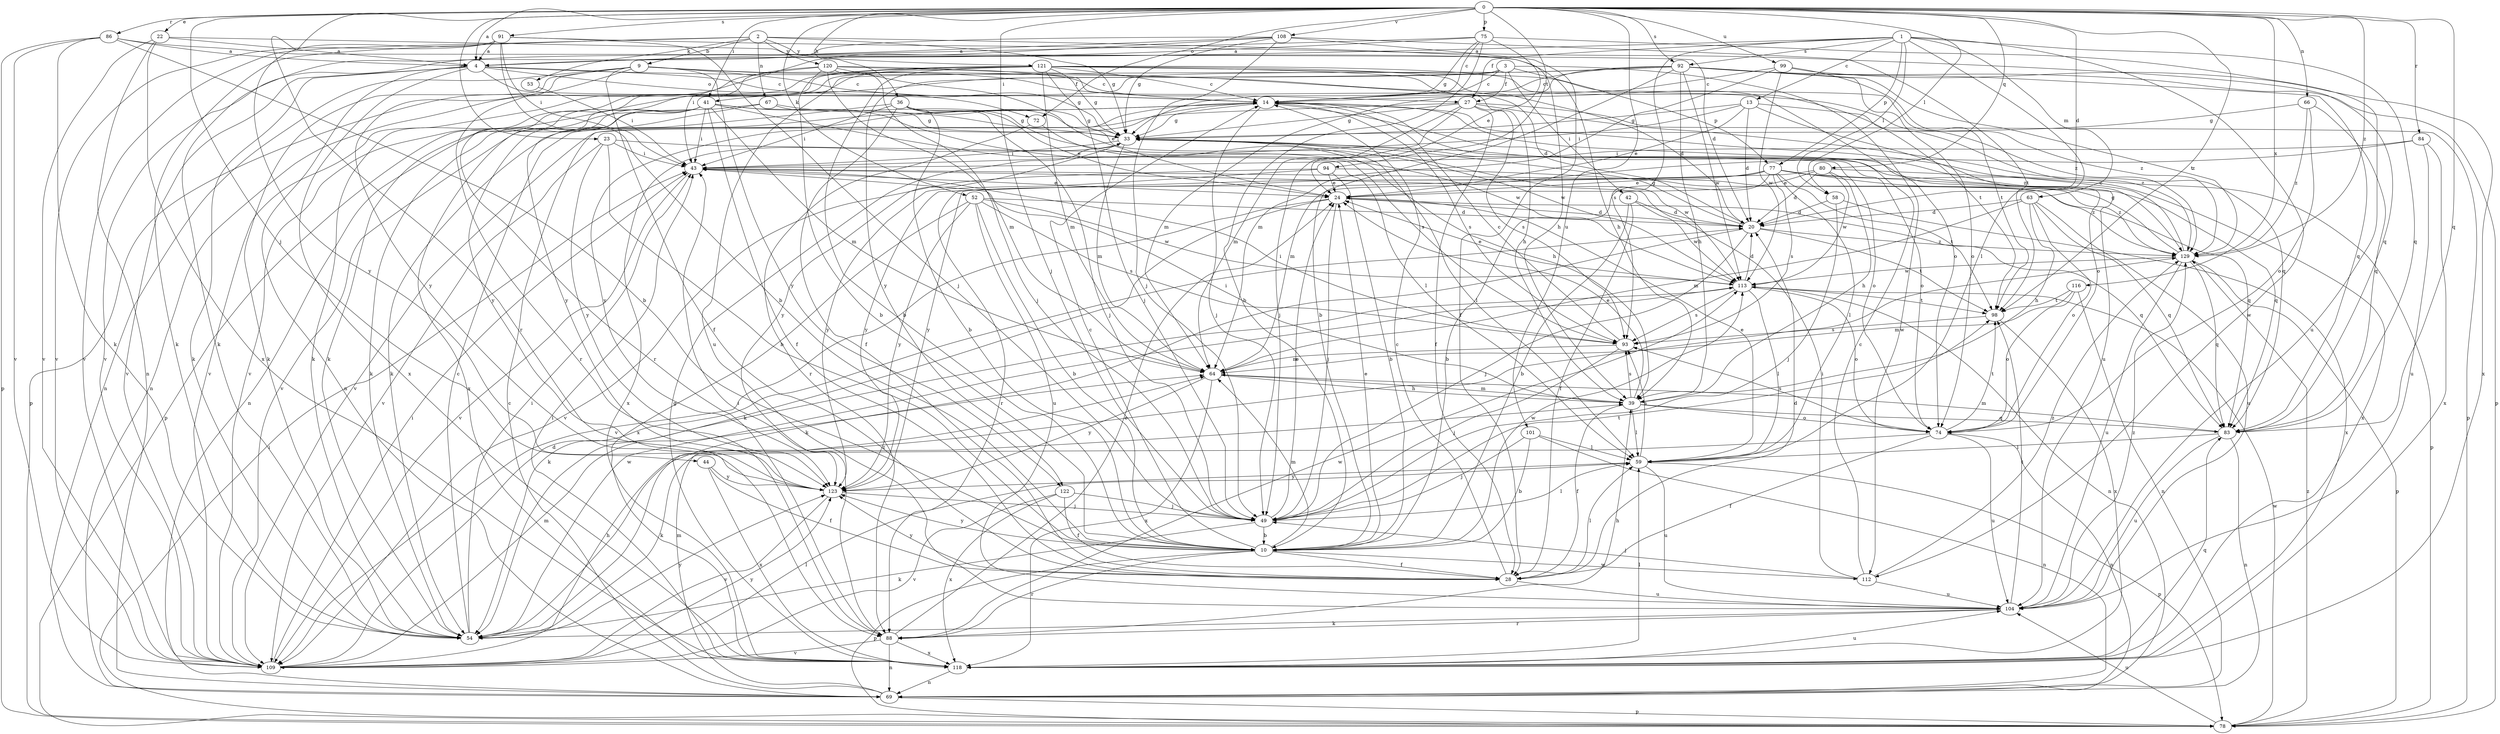 strict digraph  {
0;
1;
2;
3;
4;
9;
10;
13;
14;
20;
22;
23;
24;
27;
28;
33;
36;
39;
41;
42;
43;
44;
49;
52;
53;
54;
58;
59;
63;
64;
66;
67;
69;
72;
74;
75;
77;
78;
80;
83;
84;
86;
88;
91;
92;
93;
94;
98;
99;
101;
104;
108;
109;
112;
113;
116;
118;
120;
121;
122;
123;
129;
0 -> 4  [label=a];
0 -> 20  [label=d];
0 -> 22  [label=e];
0 -> 23  [label=e];
0 -> 36  [label=h];
0 -> 41  [label=i];
0 -> 44  [label=j];
0 -> 49  [label=j];
0 -> 52  [label=k];
0 -> 58  [label=l];
0 -> 66  [label=n];
0 -> 72  [label=o];
0 -> 75  [label=p];
0 -> 80  [label=q];
0 -> 83  [label=q];
0 -> 84  [label=r];
0 -> 86  [label=r];
0 -> 88  [label=r];
0 -> 91  [label=s];
0 -> 92  [label=s];
0 -> 94  [label=t];
0 -> 98  [label=t];
0 -> 99  [label=u];
0 -> 101  [label=u];
0 -> 108  [label=v];
0 -> 116  [label=x];
0 -> 129  [label=z];
1 -> 4  [label=a];
1 -> 13  [label=c];
1 -> 27  [label=f];
1 -> 58  [label=l];
1 -> 59  [label=l];
1 -> 63  [label=m];
1 -> 77  [label=p];
1 -> 83  [label=q];
1 -> 92  [label=s];
1 -> 93  [label=s];
1 -> 112  [label=w];
2 -> 9  [label=b];
2 -> 33  [label=g];
2 -> 39  [label=h];
2 -> 53  [label=k];
2 -> 54  [label=k];
2 -> 67  [label=n];
2 -> 109  [label=v];
2 -> 120  [label=y];
2 -> 121  [label=y];
3 -> 14  [label=c];
3 -> 27  [label=f];
3 -> 41  [label=i];
3 -> 42  [label=i];
3 -> 77  [label=p];
3 -> 112  [label=w];
3 -> 122  [label=y];
4 -> 14  [label=c];
4 -> 33  [label=g];
4 -> 54  [label=k];
4 -> 69  [label=n];
4 -> 72  [label=o];
4 -> 109  [label=v];
4 -> 118  [label=x];
4 -> 129  [label=z];
9 -> 14  [label=c];
9 -> 27  [label=f];
9 -> 28  [label=f];
9 -> 39  [label=h];
9 -> 54  [label=k];
9 -> 69  [label=n];
9 -> 88  [label=r];
9 -> 122  [label=y];
9 -> 123  [label=y];
10 -> 14  [label=c];
10 -> 24  [label=e];
10 -> 28  [label=f];
10 -> 64  [label=m];
10 -> 78  [label=p];
10 -> 88  [label=r];
10 -> 112  [label=w];
10 -> 113  [label=w];
10 -> 123  [label=y];
13 -> 20  [label=d];
13 -> 24  [label=e];
13 -> 33  [label=g];
13 -> 43  [label=i];
13 -> 74  [label=o];
13 -> 129  [label=z];
14 -> 33  [label=g];
14 -> 49  [label=j];
14 -> 54  [label=k];
14 -> 93  [label=s];
14 -> 104  [label=u];
14 -> 123  [label=y];
14 -> 129  [label=z];
20 -> 33  [label=g];
20 -> 49  [label=j];
20 -> 54  [label=k];
20 -> 98  [label=t];
20 -> 129  [label=z];
22 -> 4  [label=a];
22 -> 39  [label=h];
22 -> 69  [label=n];
22 -> 109  [label=v];
22 -> 118  [label=x];
23 -> 10  [label=b];
23 -> 43  [label=i];
23 -> 74  [label=o];
23 -> 109  [label=v];
23 -> 123  [label=y];
24 -> 20  [label=d];
24 -> 49  [label=j];
24 -> 54  [label=k];
24 -> 83  [label=q];
24 -> 109  [label=v];
27 -> 28  [label=f];
27 -> 33  [label=g];
27 -> 49  [label=j];
27 -> 64  [label=m];
27 -> 78  [label=p];
27 -> 83  [label=q];
27 -> 93  [label=s];
27 -> 109  [label=v];
28 -> 14  [label=c];
28 -> 20  [label=d];
28 -> 59  [label=l];
28 -> 104  [label=u];
28 -> 123  [label=y];
33 -> 43  [label=i];
33 -> 59  [label=l];
33 -> 64  [label=m];
33 -> 74  [label=o];
33 -> 113  [label=w];
33 -> 118  [label=x];
33 -> 123  [label=y];
36 -> 10  [label=b];
36 -> 24  [label=e];
36 -> 28  [label=f];
36 -> 33  [label=g];
36 -> 43  [label=i];
36 -> 49  [label=j];
36 -> 113  [label=w];
36 -> 123  [label=y];
39 -> 24  [label=e];
39 -> 28  [label=f];
39 -> 43  [label=i];
39 -> 59  [label=l];
39 -> 64  [label=m];
39 -> 74  [label=o];
39 -> 83  [label=q];
39 -> 93  [label=s];
41 -> 28  [label=f];
41 -> 33  [label=g];
41 -> 43  [label=i];
41 -> 54  [label=k];
41 -> 59  [label=l];
41 -> 64  [label=m];
41 -> 69  [label=n];
41 -> 78  [label=p];
41 -> 93  [label=s];
41 -> 118  [label=x];
42 -> 10  [label=b];
42 -> 20  [label=d];
42 -> 28  [label=f];
42 -> 113  [label=w];
43 -> 24  [label=e];
43 -> 83  [label=q];
43 -> 109  [label=v];
44 -> 28  [label=f];
44 -> 118  [label=x];
44 -> 123  [label=y];
49 -> 10  [label=b];
49 -> 24  [label=e];
49 -> 54  [label=k];
49 -> 59  [label=l];
49 -> 98  [label=t];
52 -> 10  [label=b];
52 -> 20  [label=d];
52 -> 93  [label=s];
52 -> 104  [label=u];
52 -> 113  [label=w];
52 -> 118  [label=x];
52 -> 123  [label=y];
53 -> 43  [label=i];
54 -> 14  [label=c];
54 -> 43  [label=i];
54 -> 113  [label=w];
54 -> 123  [label=y];
54 -> 129  [label=z];
58 -> 20  [label=d];
58 -> 49  [label=j];
58 -> 118  [label=x];
59 -> 24  [label=e];
59 -> 78  [label=p];
59 -> 93  [label=s];
59 -> 104  [label=u];
59 -> 123  [label=y];
63 -> 20  [label=d];
63 -> 39  [label=h];
63 -> 64  [label=m];
63 -> 74  [label=o];
63 -> 83  [label=q];
63 -> 104  [label=u];
64 -> 39  [label=h];
64 -> 118  [label=x];
64 -> 123  [label=y];
66 -> 33  [label=g];
66 -> 74  [label=o];
66 -> 83  [label=q];
66 -> 129  [label=z];
67 -> 33  [label=g];
67 -> 109  [label=v];
67 -> 113  [label=w];
67 -> 123  [label=y];
69 -> 14  [label=c];
69 -> 64  [label=m];
69 -> 78  [label=p];
72 -> 39  [label=h];
72 -> 88  [label=r];
74 -> 28  [label=f];
74 -> 54  [label=k];
74 -> 69  [label=n];
74 -> 93  [label=s];
74 -> 98  [label=t];
74 -> 104  [label=u];
75 -> 4  [label=a];
75 -> 10  [label=b];
75 -> 14  [label=c];
75 -> 24  [label=e];
75 -> 33  [label=g];
75 -> 104  [label=u];
75 -> 109  [label=v];
77 -> 10  [label=b];
77 -> 24  [label=e];
77 -> 59  [label=l];
77 -> 83  [label=q];
77 -> 88  [label=r];
77 -> 93  [label=s];
77 -> 98  [label=t];
77 -> 118  [label=x];
77 -> 123  [label=y];
77 -> 129  [label=z];
78 -> 43  [label=i];
78 -> 104  [label=u];
78 -> 113  [label=w];
78 -> 129  [label=z];
80 -> 20  [label=d];
80 -> 24  [label=e];
80 -> 39  [label=h];
80 -> 78  [label=p];
80 -> 113  [label=w];
80 -> 123  [label=y];
83 -> 59  [label=l];
83 -> 64  [label=m];
83 -> 69  [label=n];
83 -> 104  [label=u];
84 -> 43  [label=i];
84 -> 64  [label=m];
84 -> 104  [label=u];
84 -> 118  [label=x];
86 -> 4  [label=a];
86 -> 10  [label=b];
86 -> 20  [label=d];
86 -> 54  [label=k];
86 -> 78  [label=p];
86 -> 109  [label=v];
88 -> 24  [label=e];
88 -> 39  [label=h];
88 -> 43  [label=i];
88 -> 69  [label=n];
88 -> 109  [label=v];
88 -> 113  [label=w];
88 -> 118  [label=x];
91 -> 4  [label=a];
91 -> 10  [label=b];
91 -> 43  [label=i];
91 -> 49  [label=j];
91 -> 83  [label=q];
91 -> 109  [label=v];
91 -> 123  [label=y];
92 -> 10  [label=b];
92 -> 14  [label=c];
92 -> 39  [label=h];
92 -> 54  [label=k];
92 -> 64  [label=m];
92 -> 74  [label=o];
92 -> 78  [label=p];
92 -> 83  [label=q];
92 -> 109  [label=v];
92 -> 113  [label=w];
92 -> 129  [label=z];
93 -> 14  [label=c];
93 -> 43  [label=i];
93 -> 49  [label=j];
93 -> 64  [label=m];
94 -> 10  [label=b];
94 -> 24  [label=e];
94 -> 109  [label=v];
94 -> 123  [label=y];
94 -> 129  [label=z];
98 -> 93  [label=s];
98 -> 118  [label=x];
99 -> 14  [label=c];
99 -> 64  [label=m];
99 -> 98  [label=t];
99 -> 113  [label=w];
99 -> 118  [label=x];
101 -> 10  [label=b];
101 -> 49  [label=j];
101 -> 59  [label=l];
101 -> 69  [label=n];
104 -> 54  [label=k];
104 -> 88  [label=r];
104 -> 98  [label=t];
104 -> 129  [label=z];
108 -> 4  [label=a];
108 -> 28  [label=f];
108 -> 33  [label=g];
108 -> 43  [label=i];
108 -> 49  [label=j];
108 -> 54  [label=k];
108 -> 98  [label=t];
109 -> 20  [label=d];
109 -> 39  [label=h];
109 -> 43  [label=i];
109 -> 59  [label=l];
109 -> 64  [label=m];
109 -> 123  [label=y];
112 -> 14  [label=c];
112 -> 43  [label=i];
112 -> 49  [label=j];
112 -> 104  [label=u];
112 -> 129  [label=z];
113 -> 20  [label=d];
113 -> 24  [label=e];
113 -> 54  [label=k];
113 -> 59  [label=l];
113 -> 69  [label=n];
113 -> 74  [label=o];
113 -> 93  [label=s];
113 -> 98  [label=t];
116 -> 64  [label=m];
116 -> 69  [label=n];
116 -> 74  [label=o];
116 -> 98  [label=t];
118 -> 33  [label=g];
118 -> 43  [label=i];
118 -> 59  [label=l];
118 -> 69  [label=n];
118 -> 83  [label=q];
118 -> 104  [label=u];
120 -> 10  [label=b];
120 -> 14  [label=c];
120 -> 20  [label=d];
120 -> 24  [label=e];
120 -> 49  [label=j];
120 -> 64  [label=m];
120 -> 78  [label=p];
120 -> 88  [label=r];
121 -> 10  [label=b];
121 -> 14  [label=c];
121 -> 20  [label=d];
121 -> 33  [label=g];
121 -> 49  [label=j];
121 -> 54  [label=k];
121 -> 64  [label=m];
121 -> 69  [label=n];
121 -> 74  [label=o];
121 -> 98  [label=t];
121 -> 104  [label=u];
121 -> 109  [label=v];
121 -> 129  [label=z];
122 -> 28  [label=f];
122 -> 49  [label=j];
122 -> 109  [label=v];
122 -> 118  [label=x];
123 -> 49  [label=j];
123 -> 109  [label=v];
129 -> 14  [label=c];
129 -> 33  [label=g];
129 -> 78  [label=p];
129 -> 83  [label=q];
129 -> 104  [label=u];
129 -> 113  [label=w];
}
